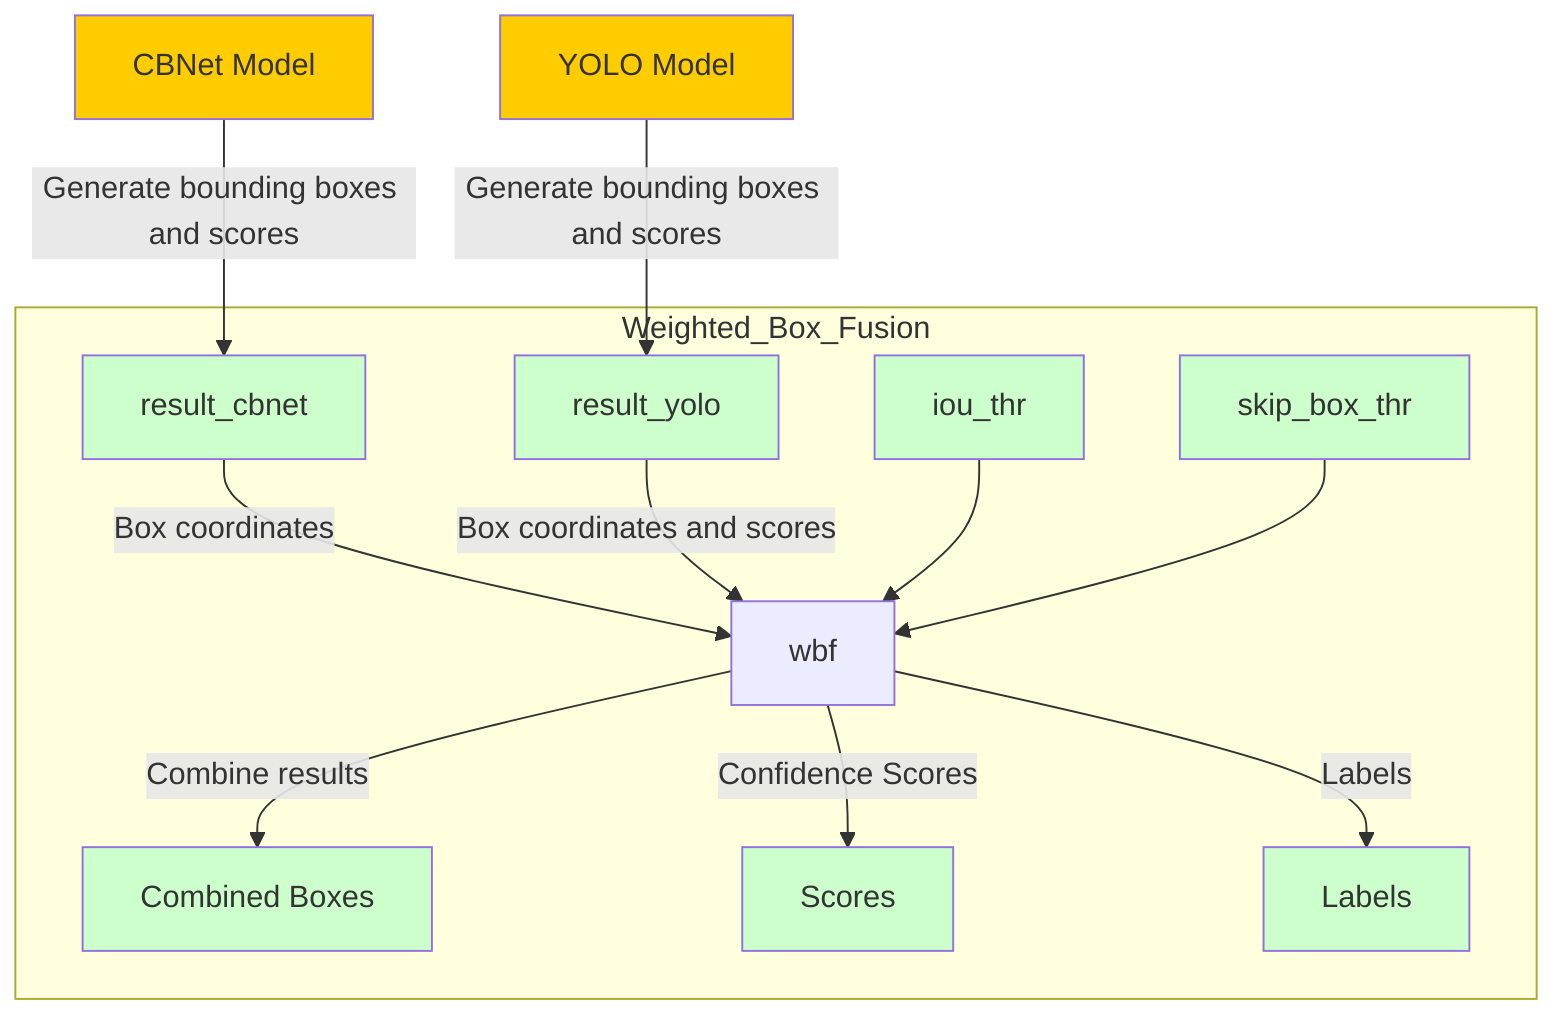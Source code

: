 flowchart TD
    %% Data Sources
    cbnet["CBNet Model"]
    yolo["YOLO Model"]
    
    %% Variable Initialization
    iou_thr["iou_thr"]
    skip_box_thr["skip_box_thr"]

    %% Model Outputs
    cbnet -->|"Generate bounding boxes and scores"| result_cbnet["result_cbnet"]
    yolo -->|"Generate bounding boxes and scores"| result_yolo["result_yolo"]

    %% WBF Function
    subgraph Weighted_Box_Fusion
        direction TB
        result_cbnet --> |"Box coordinates"| wbf
        result_yolo --> |"Box coordinates and scores"| wbf
        iou_thr --> wbf
        skip_box_thr --> wbf
        
        wbf -->|"Combine results"| boxes["Combined Boxes"]
        wbf -->|"Confidence Scores"| scores["Scores"]
        wbf -->|"Labels"| labels["Labels"]
    end
    
    %% Descriptions
    classDef model fill:#ffcc00;
    class cbnet,yolo model;
    classDef variable fill:#ccffcc;
    class iou_thr,skip_box_thr,result_cbnet,result_yolo,boxes,scores,labels variable;